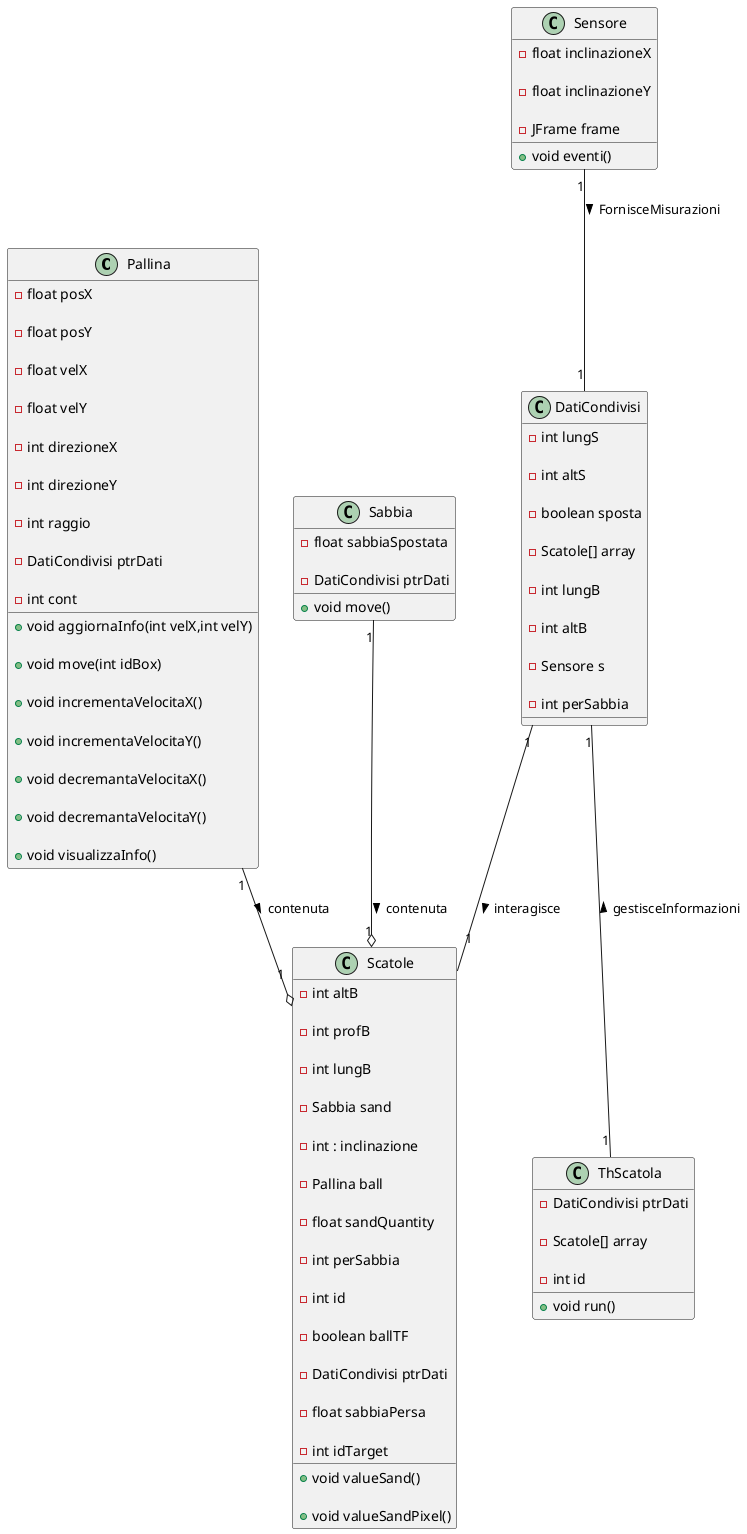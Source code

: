 @startuml


class Pallina {

'@brief: indica la posizione sull'asse delle ascisse della pallina'
- float posX

'@brief: indica la posizione sull'asse delle ordinate della pallina'
- float posY

'@brief: indica la velocità sull'asse delle ascisse della pallina'
- float velX

'@brief: indica la velocità sull'asse delle ordinate della pallina'
- float velY

'@brief: indica la direzione sull'asse delle ascisse della pallina'
- int direzioneX

'@brief: indica la direzione sull'asse delle ordinate della pallina'
- int direzioneY

'@brief: indica il raggio della pallina'
- int raggio

'@brief: oggetto della classe DatiCondivisi'
- DatiCondivisi ptrDati

'@brief: contatore usato per gestire la velocita' della pallina'
- int cont

'@brief: Metodo che aggiorna la posizione e la velocità della pallina'
+ void aggiornaInfo(int velX,int velY)

'@brief: Metodo che permette alla pallina di muoversi'
+ void move(int idBox)

'@brief: Metodo che aumenta la velocita' della pallina sull'asse delle ascisse'
+ void incrementaVelocitaX()

'@brief: Metodo che aumenta la velocita' della pallina sull'asse delle ordinate'
+ void incrementaVelocitaY()

'@brief: Metodo che diminuisce la velocita' della pallina sull'asse delle ascisse'
+ void decremantaVelocitaX()

'@brief: Metodo che diminuisce la velocita' della pallina sull'asse delle oridnate'
+ void decremantaVelocitaY()

'@brief: Metodo che mostra le informazione della pallina (usato per il debug)'
+ void visualizzaInfo()
}



class Sabbia {

'@brief: identifica la quantità di sabbia che esce dalla scatola in seguito al movimento'
- float sabbiaSpostata

'@brief: oggetto della classe DatiCondivisi'
- DatiCondivisi ptrDati

'@brief: Metodo che muove la sabbia in seguito all'inclinazione'
+ void move()
}

class Sensore {
'@brief: Definisce l'inclinazione del sistema sull'asse delle ascisse'
- float inclinazioneX

'@brief: Definisce l'inclinazione del sistema sull'asse delle ordinate'
- float inclinazioneY

'@brief: Frame con slider e bottoni'
- JFrame frame

'@brief: Nel progetto non esiste, nella realta' tutti gli eventi sono nel costruttore'
+ void eventi()

}



class Scatole {

'@brief: Definisce l'altezza della scatola'
- int altB

'@brief: Definisce la profondita' della scatola'
- int profB

'@brief: Definisce la lunghezza della scatola'
- int lungB

'@brief: Oggetto della classe Sabbia
- Sabbia sand

'@brief: indica l'inclinazione della scatola nell'asse delle ordinate'
- int : inclinazione

'@brief: Oggetto della classe Pallina
- Pallina ball

'@brief: quantita' dei sabbia presente nella scatola
- float sandQuantity

'@brief: Percentuale di riempimento della scatola espressa in percentuali
- int perSabbia

'@brief: Identificatore della scatola
- int id

'@brief: Flag che indica la presenza della pallina o meno nella scatola
- boolean ballTF

'@brief: oggetto della classe DatiCondivisi'
- DatiCondivisi ptrDati

'@brief: Quantita' di sabbia che esce dalla scatola in seguito al movimento'
- float sabbiaPersa

'@brief: Identificatore della scatola in cui la sabbia e la pallina (presenti nella scatola al momento) devono essere spostati
- int idTarget

'@brief: Metodo usato per proporzione'
+ void valueSand()

'@brief: Metodo usato per proporzione'
+ void valueSandPixel()

}



class DatiCondivisi {
'@brief: lunghezza dello schermo
-int lungS 

'@brief: altezza dello schermo
-int altS

'@brief: gestisce lo spostamento della pallina
-boolean sposta

'@brief: Insieme di scatole'
-Scatole[] array

'@brief: lunghezza della scatola
-int lungB 

'@brief: altezza della scatola
-int altB

'@brief: oggetto della classe sensore
-Sensore s

'@brief: percentuale di sabbia contenuta nella scatola'
-int perSabbia
}

class ThScatola{
'@brief: oggetto della classe DatiCondivisi'
- DatiCondivisi ptrDati

'@brief: Insieme di scatole'
-Scatole[] array

'@brief: Identificatore della scatola a cui il thread e' associato'
-int id

'@brief: Metodo run del thread che raccoglie le informazioni delle altre classi e le organizza per disegnarle'
+ void run()
}



Sensore "1" -- "1" DatiCondivisi : FornisceMisurazioni > 
Sabbia "1" --o "1" Scatole : contenuta > 
Pallina "1" --o "1" Scatole : contenuta >
DatiCondivisi "1" -- "1" Scatole : interagisce >
DatiCondivisi "1" -- "1" ThScatola : gestisceInformazioni <




@enduml
